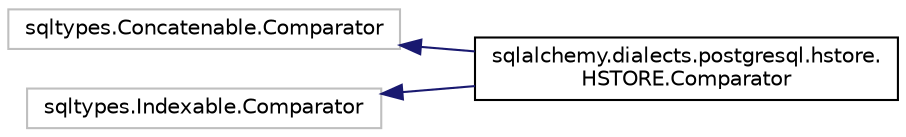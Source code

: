 digraph "Graphical Class Hierarchy"
{
 // LATEX_PDF_SIZE
  edge [fontname="Helvetica",fontsize="10",labelfontname="Helvetica",labelfontsize="10"];
  node [fontname="Helvetica",fontsize="10",shape=record];
  rankdir="LR";
  Node2933 [label="sqltypes.Concatenable.Comparator",height=0.2,width=0.4,color="grey75", fillcolor="white", style="filled",tooltip=" "];
  Node2933 -> Node0 [dir="back",color="midnightblue",fontsize="10",style="solid",fontname="Helvetica"];
  Node0 [label="sqlalchemy.dialects.postgresql.hstore.\lHSTORE.Comparator",height=0.2,width=0.4,color="black", fillcolor="white", style="filled",URL="$classsqlalchemy_1_1dialects_1_1postgresql_1_1hstore_1_1HSTORE_1_1Comparator.html",tooltip=" "];
  Node2935 [label="sqltypes.Indexable.Comparator",height=0.2,width=0.4,color="grey75", fillcolor="white", style="filled",tooltip=" "];
  Node2935 -> Node0 [dir="back",color="midnightblue",fontsize="10",style="solid",fontname="Helvetica"];
}
